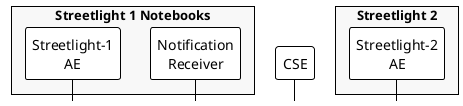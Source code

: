 @startuml
hide footbox
!theme plain
skinparam backgroundcolor transparent

box "Streetlight 1 Notebooks" #f8f8f8
participant "Streetlight-1\nAE" as AE1
participant "Notification\nReceiver" as NS
end box

participant "CSE" as CSE 

box "Streetlight 2" #f8f8f8
participant "Streetlight-2\nAE" as AE2
end box

@enduml
